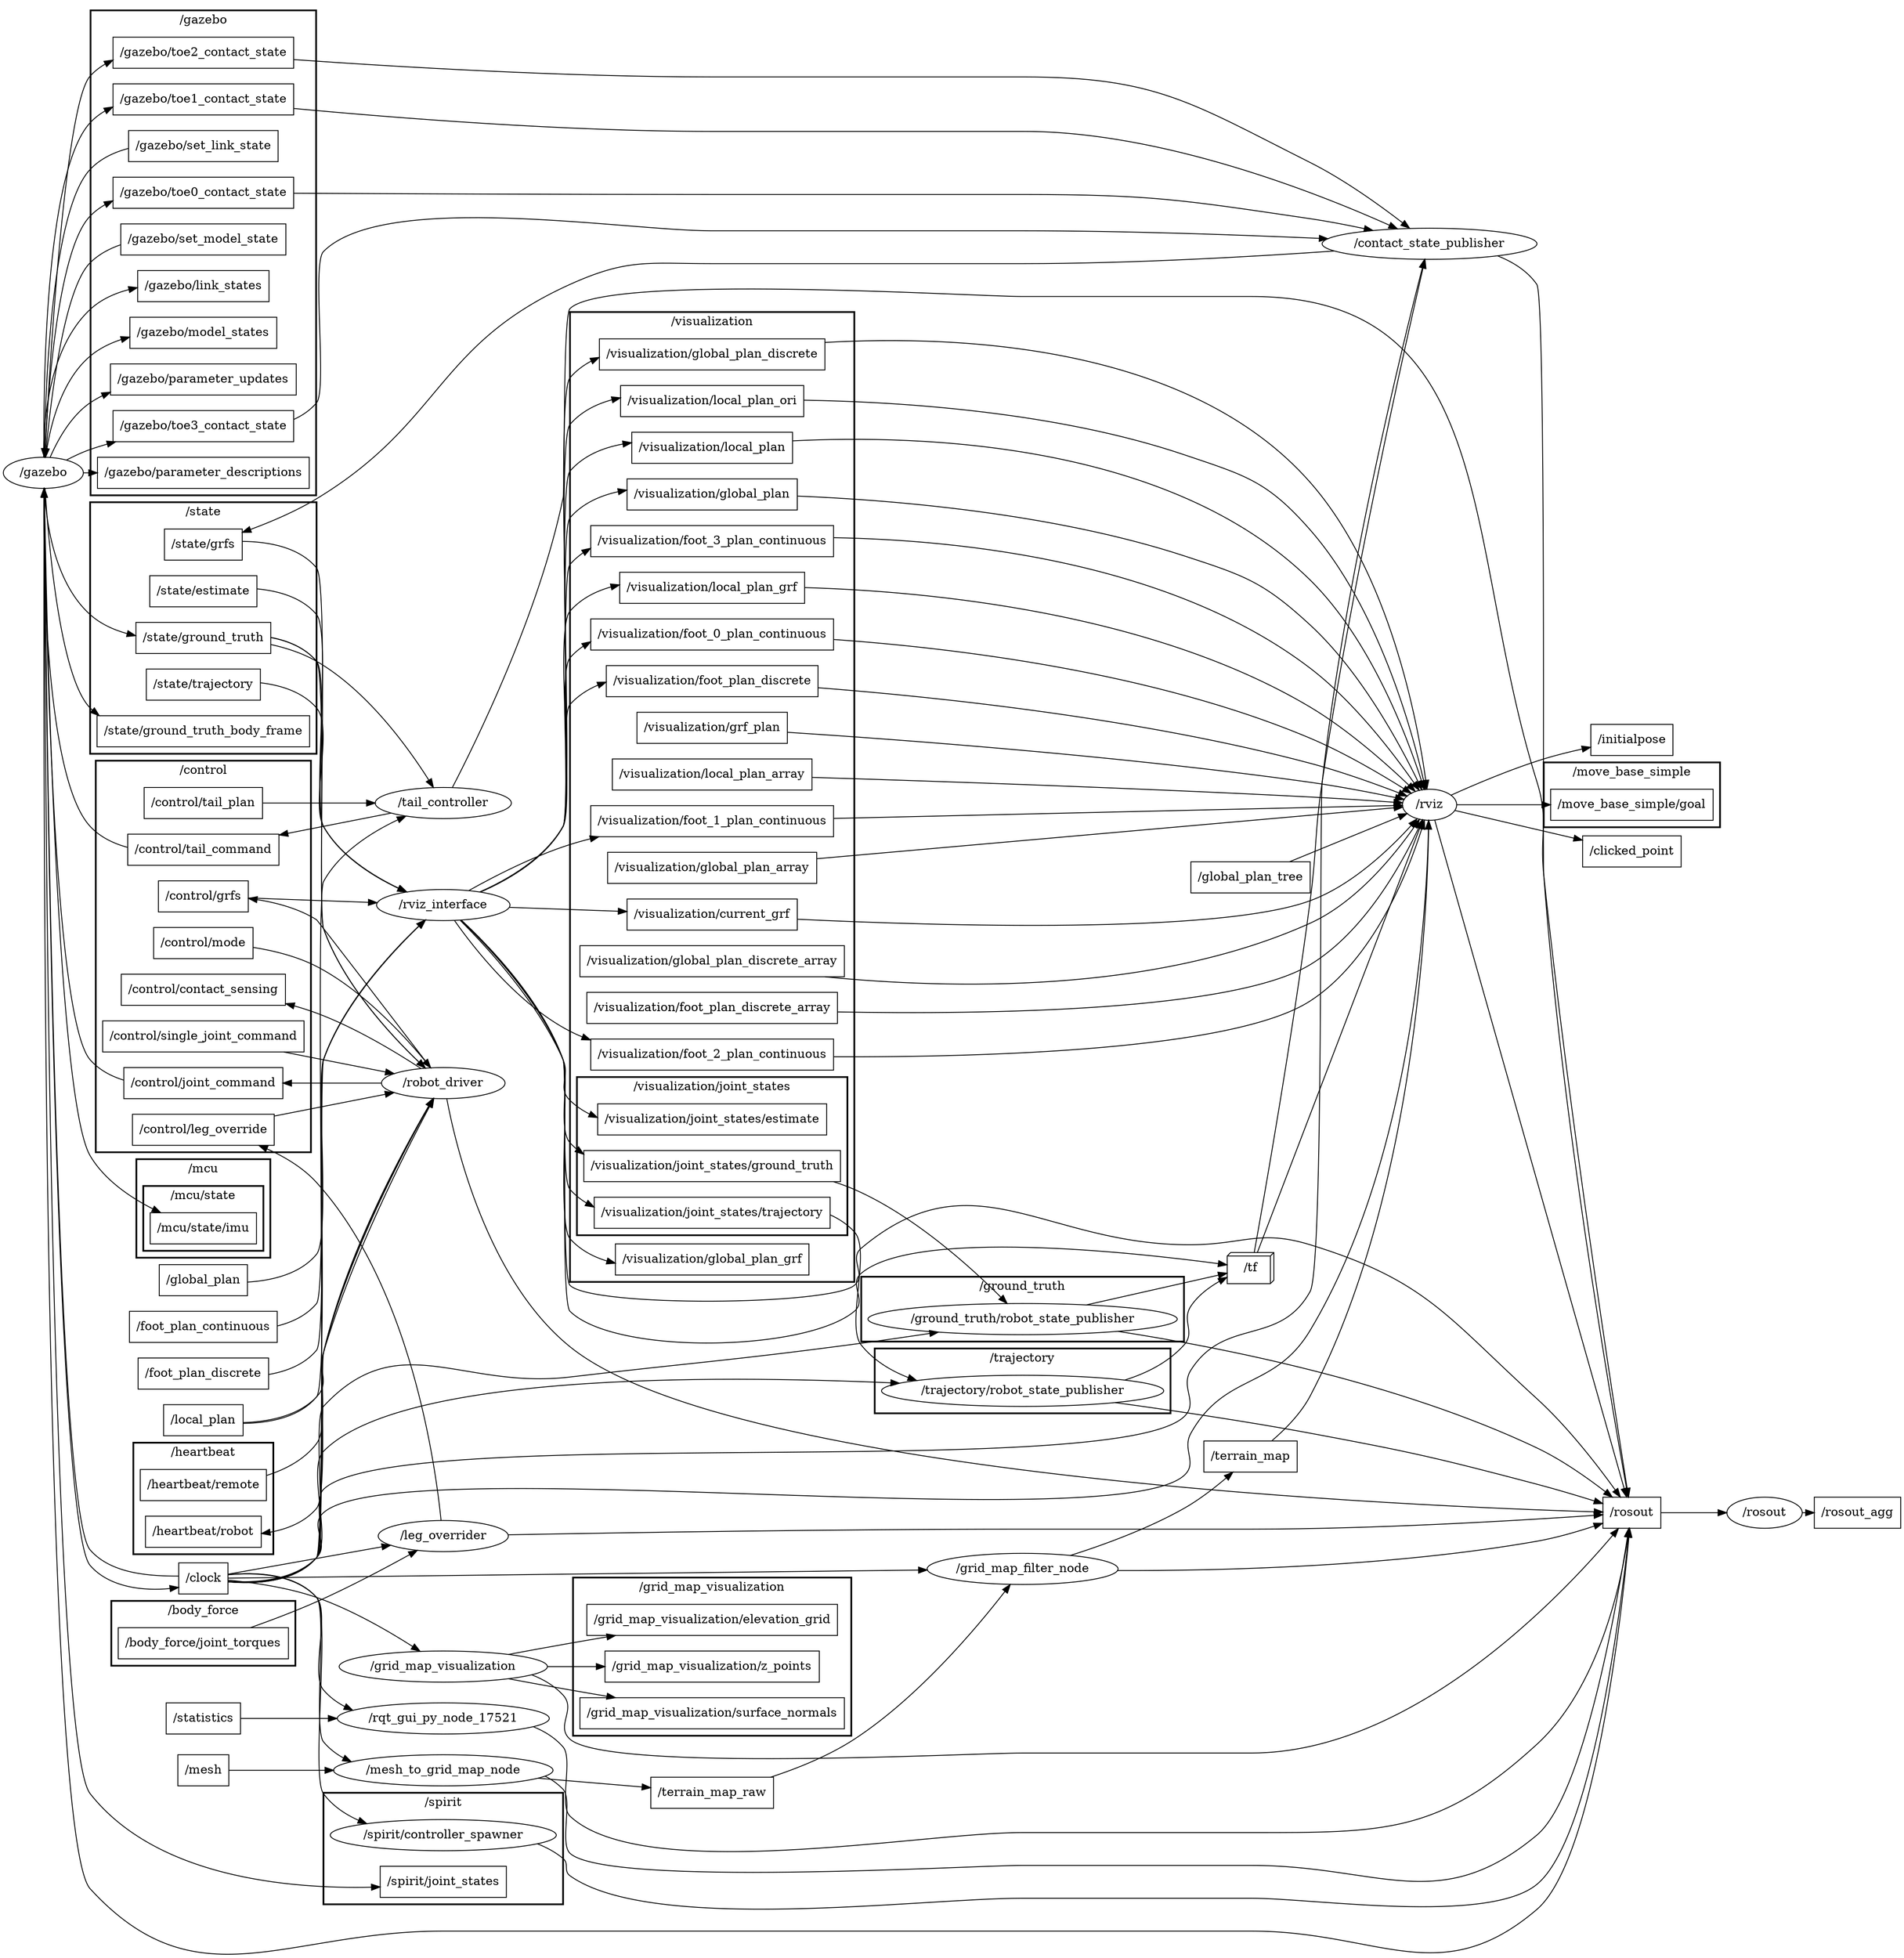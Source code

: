 digraph graphname {
	graph [bb="0,0,1778.8,2658.8",
		compound=True,
		rank=same,
		rankdir=LR,
		ranksep=0.2
	];
	node [label="\N"];
	subgraph cluster___gazebo {
		graph [bb="997.26,1788.8,1202.3,2349.8",
			compound=True,
			label="/gazebo",
			lheight=0.21,
			lp="1099.8,2338.3",
			lwidth=0.60,
			rank=same,
			rankdir=LR,
			ranksep=0.2,
			style=bold
		];
		t___gazebo__toe3_contact_state		 [URL=topic_3A__gazebo__toe3_contact_state,
			height=0.5,
			label="/gazebo/toe3_contact_state",
			pos="1099.8,2300.8",
			shape=box,
			tooltip="topic:/gazebo/toe3_contact_state",
			width=2.2639];
		t___gazebo__toe2_contact_state		 [URL=topic_3A__gazebo__toe2_contact_state,
			height=0.5,
			label="/gazebo/toe2_contact_state",
			pos="1099.8,2246.8",
			shape=box,
			tooltip="topic:/gazebo/toe2_contact_state",
			width=2.2639];
		t___gazebo__set_link_state		 [URL=topic_3A__gazebo__set_link_state,
			height=0.5,
			label="/gazebo/set_link_state",
			pos="1099.8,2192.8",
			shape=box,
			tooltip="topic:/gazebo/set_link_state",
			width=1.9028];
		t___gazebo__toe1_contact_state		 [URL=topic_3A__gazebo__toe1_contact_state,
			height=0.5,
			label="/gazebo/toe1_contact_state",
			pos="1099.8,2138.8",
			shape=box,
			tooltip="topic:/gazebo/toe1_contact_state",
			width=2.2639];
		t___gazebo__set_model_state		 [URL=topic_3A__gazebo__set_model_state,
			height=0.5,
			label="/gazebo/set_model_state",
			pos="1099.8,2084.8",
			shape=box,
			tooltip="topic:/gazebo/set_model_state",
			width=2.0833];
		t___gazebo__link_states		 [URL=topic_3A__gazebo__link_states,
			height=0.5,
			label="/gazebo/link_states",
			pos="1099.8,2030.8",
			shape=box,
			tooltip="topic:/gazebo/link_states",
			width=1.6667];
		t___gazebo__model_states		 [URL=topic_3A__gazebo__model_states,
			height=0.5,
			label="/gazebo/model_states",
			pos="1099.8,1976.8",
			shape=box,
			tooltip="topic:/gazebo/model_states",
			width=1.8611];
		t___gazebo__parameter_updates		 [URL=topic_3A__gazebo__parameter_updates,
			height=0.5,
			label="/gazebo/parameter_updates",
			pos="1099.8,1922.8",
			shape=box,
			tooltip="topic:/gazebo/parameter_updates",
			width=2.2917];
		t___gazebo__toe0_contact_state		 [URL=topic_3A__gazebo__toe0_contact_state,
			height=0.5,
			label="/gazebo/toe0_contact_state",
			pos="1099.8,1868.8",
			shape=box,
			tooltip="topic:/gazebo/toe0_contact_state",
			width=2.2639];
		t___gazebo__parameter_descriptions		 [URL=topic_3A__gazebo__parameter_descriptions,
			height=0.5,
			label="/gazebo/parameter_descriptions",
			pos="1099.8,1814.8",
			shape=box,
			tooltip="topic:/gazebo/parameter_descriptions",
			width=2.625];
	}
	subgraph cluster___control {
		graph [bb="430.68,1927.8,634.68,2380.8",
			compound=True,
			label="/control",
			lheight=0.21,
			lp="532.68,2369.3",
			lwidth=0.60,
			rank=same,
			rankdir=LR,
			ranksep=0.2,
			style=bold
		];
		t___control__contact_sensing		 [URL=topic_3A__control__contact_sensing,
			height=0.5,
			label="/control/contact_sensing",
			pos="532.68,2007.8",
			shape=box,
			tooltip="topic:/control/contact_sensing",
			width=2.0694];
		t___control__tail_plan		 [URL=topic_3A__control__tail_plan,
			height=0.5,
			label="/control/tail_plan",
			pos="532.68,2331.8",
			shape=box,
			tooltip="topic:/control/tail_plan",
			width=1.5278];
		t___control__joint_command		 [URL=topic_3A__control__joint_command,
			height=0.5,
			label="/control/joint_command",
			pos="532.68,2223.8",
			shape=box,
			tooltip="topic:/control/joint_command",
			width=2.0694];
		t___control__tail_command		 [URL=topic_3A__control__tail_command,
			height=0.5,
			label="/control/tail_command",
			pos="532.68,2277.8",
			shape=box,
			tooltip="topic:/control/tail_command",
			width=1.9583];
		t___control__single_joint_command		 [URL=topic_3A__control__single_joint_command,
			height=0.5,
			label="/control/single_joint_command",
			pos="532.68,2169.8",
			shape=box,
			tooltip="topic:/control/single_joint_command",
			width=2.6111];
		t___control__mode		 [URL=topic_3A__control__mode,
			height=0.5,
			label="/control/mode",
			pos="532.68,2115.8",
			shape=box,
			tooltip="topic:/control/mode",
			width=1.2917];
		t___control__grfs		 [URL=topic_3A__control__grfs,
			height=0.5,
			label="/control/grfs",
			pos="532.68,1953.8",
			shape=box,
			tooltip="topic:/control/grfs",
			width=1.1528];
		t___control__leg_override		 [URL=topic_3A__control__leg_override,
			height=0.5,
			label="/control/leg_override",
			pos="532.68,2061.8",
			shape=box,
			tooltip="topic:/control/leg_override",
			width=1.8194];
	}
	subgraph cluster___visualization {
		graph [bb="969.26,216.77,1230.3,1348.8",
			compound=True,
			label="/visualization",
			lheight=0.21,
			lp="1099.8,1337.3",
			lwidth=1.01,
			rank=same,
			rankdir=LR,
			ranksep=0.2,
			style=bold
		];
		subgraph cluster___visualization__joint_states {
			graph [bb="977.26,1134.8,1222.3,1317.8",
				compound=True,
				label="/visualization/joint_states",
				lheight=0.21,
				lp="1099.8,1306.3",
				lwidth=1.93,
				rank=same,
				rankdir=LR,
				ranksep=0.2,
				style=bold
			];
			t___visualization__joint_states__estimate			 [URL=topic_3A__visualization__joint_states__estimate,
				height=0.5,
				label="/visualization/joint_states/estimate",
				pos="1099.8,1160.8",
				shape=box,
				tooltip="topic:/visualization/joint_states/estimate",
				width=2.8333];
			t___visualization__joint_states__ground_truth			 [URL=topic_3A__visualization__joint_states__ground_truth,
				height=0.5,
				label="/visualization/joint_states/ground_truth",
				pos="1099.8,1268.8",
				shape=box,
				tooltip="topic:/visualization/joint_states/ground_truth",
				width=3.1806];
			t___visualization__joint_states__trajectory			 [URL=topic_3A__visualization__joint_states__trajectory,
				height=0.5,
				label="/visualization/joint_states/trajectory",
				pos="1099.8,1214.8",
				shape=box,
				tooltip="topic:/visualization/joint_states/trajectory",
				width=2.9167];
		}
		t___visualization__local_plan		 [URL=topic_3A__visualization__local_plan,
			height=0.5,
			label="/visualization/local_plan",
			pos="1099.8,890.77",
			shape=box,
			tooltip="topic:/visualization/local_plan",
			width=2.0694];
		t___visualization__global_plan		 [URL=topic_3A__visualization__global_plan,
			height=0.5,
			label="/visualization/global_plan",
			pos="1099.8,836.77",
			shape=box,
			tooltip="topic:/visualization/global_plan",
			width=2.1806];
		t___visualization__foot_3_plan_continuous		 [URL=topic_3A__visualization__foot_3_plan_continuous,
			height=0.5,
			label="/visualization/foot_3_plan_continuous",
			pos="1099.8,782.77",
			shape=box,
			tooltip="topic:/visualization/foot_3_plan_continuous",
			width=3.1111];
		t___visualization__local_plan_grf		 [URL=topic_3A__visualization__local_plan_grf,
			height=0.5,
			label="/visualization/local_plan_grf",
			pos="1099.8,728.77",
			shape=box,
			tooltip="topic:/visualization/local_plan_grf",
			width=2.3889];
		t___visualization__foot_0_plan_continuous		 [URL=topic_3A__visualization__foot_0_plan_continuous,
			height=0.5,
			label="/visualization/foot_0_plan_continuous",
			pos="1099.8,674.77",
			shape=box,
			tooltip="topic:/visualization/foot_0_plan_continuous",
			width=3.1111];
		t___visualization__foot_plan_discrete		 [URL=topic_3A__visualization__foot_plan_discrete,
			height=0.5,
			label="/visualization/foot_plan_discrete",
			pos="1099.8,620.77",
			shape=box,
			tooltip="topic:/visualization/foot_plan_discrete",
			width=2.6944];
		t___visualization__grf_plan		 [URL=topic_3A__visualization__grf_plan,
			height=0.5,
			label="/visualization/grf_plan",
			pos="1099.8,566.77",
			shape=box,
			tooltip="topic:/visualization/grf_plan",
			width=1.9306];
		t___visualization__local_plan_array		 [URL=topic_3A__visualization__local_plan_array,
			height=0.5,
			label="/visualization/local_plan_array",
			pos="1099.8,512.77",
			shape=box,
			tooltip="topic:/visualization/local_plan_array",
			width=2.5556];
		t___visualization__foot_1_plan_continuous		 [URL=topic_3A__visualization__foot_1_plan_continuous,
			height=0.5,
			label="/visualization/foot_1_plan_continuous",
			pos="1099.8,404.77",
			shape=box,
			tooltip="topic:/visualization/foot_1_plan_continuous",
			width=3.1111];
		t___visualization__global_plan_array		 [URL=topic_3A__visualization__global_plan_array,
			height=0.5,
			label="/visualization/global_plan_array",
			pos="1099.8,350.77",
			shape=box,
			tooltip="topic:/visualization/global_plan_array",
			width=2.6528];
		t___visualization__current_grf		 [URL=topic_3A__visualization__current_grf,
			height=0.5,
			label="/visualization/current_grf",
			pos="1099.8,1106.8",
			shape=box,
			tooltip="topic:/visualization/current_grf",
			width=2.1389];
		t___visualization__global_plan_discrete_array		 [URL=topic_3A__visualization__global_plan_discrete_array,
			height=0.5,
			label="/visualization/global_plan_discrete_array",
			pos="1099.8,296.77",
			shape=box,
			tooltip="topic:/visualization/global_plan_discrete_array",
			width=3.3333];
		t___visualization__foot_plan_discrete_array		 [URL=topic_3A__visualization__foot_plan_discrete_array,
			height=0.5,
			label="/visualization/foot_plan_discrete_array",
			pos="1099.8,242.77",
			shape=box,
			tooltip="topic:/visualization/foot_plan_discrete_array",
			width=3.1667];
		t___visualization__foot_2_plan_continuous		 [URL=topic_3A__visualization__foot_2_plan_continuous,
			height=0.5,
			label="/visualization/foot_2_plan_continuous",
			pos="1099.8,1052.8",
			shape=box,
			tooltip="topic:/visualization/foot_2_plan_continuous",
			width=3.1111];
		t___visualization__global_plan_grf		 [URL=topic_3A__visualization__global_plan_grf,
			height=0.5,
			label="/visualization/global_plan_grf",
			pos="1099.8,458.77",
			shape=box,
			tooltip="topic:/visualization/global_plan_grf",
			width=2.4861];
		t___visualization__global_plan_discrete		 [URL=topic_3A__visualization__global_plan_discrete,
			height=0.5,
			label="/visualization/global_plan_discrete",
			pos="1099.8,998.77",
			shape=box,
			tooltip="topic:/visualization/global_plan_discrete",
			width=2.8611];
		t___visualization__local_plan_ori		 [URL=topic_3A__visualization__local_plan_ori,
			height=0.5,
			label="/visualization/local_plan_ori",
			pos="1099.8,944.77",
			shape=box,
			tooltip="topic:/visualization/local_plan_ori",
			width=2.375];
	}
	subgraph cluster___state {
		graph [bb="428.68,1461.8,636.68,1752.8",
			compound=True,
			label="/state",
			lheight=0.21,
			lp="532.68,1741.3",
			lwidth=0.40,
			rank=same,
			rankdir=LR,
			ranksep=0.2,
			style=bold
		];
		t___state__ground_truth_body_frame		 [URL=topic_3A__state__ground_truth_body_frame,
			height=0.5,
			label="/state/ground_truth_body_frame",
			pos="532.68,1703.8",
			shape=box,
			tooltip="topic:/state/ground_truth_body_frame",
			width=2.6667];
		t___state__ground_truth		 [URL=topic_3A__state__ground_truth,
			height=0.5,
			label="/state/ground_truth",
			pos="532.68,1649.8",
			shape=box,
			tooltip="topic:/state/ground_truth",
			width=1.6528];
		t___state__estimate		 [URL=topic_3A__state__estimate,
			height=0.5,
			label="/state/estimate",
			pos="532.68,1541.8",
			shape=box,
			tooltip="topic:/state/estimate",
			width=1.3194];
		t___state__trajectory		 [URL=topic_3A__state__trajectory,
			height=0.5,
			label="/state/trajectory",
			pos="532.68,1487.8",
			shape=box,
			tooltip="topic:/state/trajectory",
			width=1.4028];
		t___state__grfs		 [URL=topic_3A__state__grfs,
			height=0.5,
			label="/state/grfs",
			pos="532.68,1595.8",
			shape=box,
			tooltip="topic:/state/grfs",
			width=0.97222];
	}
	subgraph cluster___grid_map_visualization {
		graph [bb="403.68,1240.8,661.68,1423.8",
			compound=True,
			label="/grid_map_visualization",
			lheight=0.21,
			lp="532.68,1412.3",
			lwidth=1.85,
			rank=same,
			rankdir=LR,
			ranksep=0.2,
			style=bold
		];
		t___grid_map_visualization__elevation_grid		 [URL=topic_3A__grid_map_visualization__elevation_grid,
			height=0.5,
			label="/grid_map_visualization/elevation_grid",
			pos="532.68,1374.8",
			shape=box,
			tooltip="topic:/grid_map_visualization/elevation_grid",
			width=3.1944];
		t___grid_map_visualization__z_points		 [URL=topic_3A__grid_map_visualization__z_points,
			height=0.5,
			label="/grid_map_visualization/z_points",
			pos="532.68,1320.8",
			shape=box,
			tooltip="topic:/grid_map_visualization/z_points",
			width=2.75];
		t___grid_map_visualization__surface_normals		 [URL=topic_3A__grid_map_visualization__surface_normals,
			height=0.5,
			label="/grid_map_visualization/surface_normals",
			pos="532.68,1266.8",
			shape=box,
			tooltip="topic:/grid_map_visualization/surface_normals",
			width=3.3611];
	}
	subgraph cluster___body_force {
		graph [bb="8,2539.8,181,2614.8",
			compound=True,
			label="/body_force",
			lheight=0.21,
			lp="94.5,2603.3",
			lwidth=0.92,
			rank=same,
			rankdir=LR,
			ranksep=0.2,
			style=bold
		];
		t___body_force__joint_torques		 [URL=topic_3A__body_force__joint_torques,
			height=0.5,
			label="/body_force/joint_torques",
			pos="94.5,2565.8",
			shape=box,
			tooltip="topic:/body_force/joint_torques",
			width=2.1806];
	}
	subgraph cluster___move_base_simple {
		graph [bb="1438.6,702.77,1606.6,777.77",
			compound=True,
			label="/move_base_simple",
			lheight=0.21,
			lp="1522.6,766.27",
			lwidth=1.51,
			rank=same,
			rankdir=LR,
			ranksep=0.2,
			style=bold
		];
		t___move_base_simple__goal		 [URL=topic_3A__move_base_simple__goal,
			height=0.5,
			label="/move_base_simple/goal",
			pos="1522.6,728.77",
			shape=box,
			tooltip="topic:/move_base_simple/goal",
			width=2.1111];
	}
	subgraph cluster___mcu {
		graph [bb="1034.8,1666.8,1164.8,1780.8",
			compound=True,
			label="/mcu",
			lheight=0.21,
			lp="1099.8,1769.3",
			lwidth=0.39,
			rank=same,
			rankdir=LR,
			ranksep=0.2,
			style=bold
		];
		subgraph cluster___mcu__state {
			graph [bb="1042.8,1674.8,1156.8,1749.8",
				compound=True,
				label="/mcu/state",
				lheight=0.21,
				lp="1099.8,1738.3",
				lwidth=0.79,
				rank=same,
				rankdir=LR,
				ranksep=0.2,
				style=bold
			];
			t___mcu__state__imu			 [URL=topic_3A__mcu__state__imu,
				height=0.5,
				label="/mcu/state/imu",
				pos="1099.8,1700.8",
				shape=box,
				tooltip="topic:/mcu/state/imu",
				width=1.3611];
		}
	}
	subgraph cluster___spirit {
		graph [bb="990.37,2387.8,1209.1,2516.8",
			compound=True,
			label="/spirit",
			lheight=0.21,
			lp="1099.8,2505.3",
			lwidth=0.44,
			rank=same,
			rankdir=LR,
			ranksep=0.2,
			style=bold
		];
		t___spirit__joint_states		 [URL=topic_3A__spirit__joint_states,
			height=0.5,
			label="/spirit/joint_states",
			pos="1099.8,2413.8",
			shape=box,
			tooltip="topic:/spirit/joint_states",
			width=1.5694];
		n___spirit__controller_spawner		 [URL=__spirit__controller_spawner,
			height=0.5,
			label="/spirit/controller_spawner",
			pos="1099.8,2467.8",
			shape=ellipse,
			tooltip="/spirit/controller_spawner",
			width=2.8164];
	}
	subgraph cluster___heartbeat {
		graph [bb="468.68,1760.8,596.68,1889.8",
			compound=True,
			label="/heartbeat",
			lheight=0.21,
			lp="532.68,1878.3",
			lwidth=0.75,
			rank=same,
			rankdir=LR,
			ranksep=0.2,
			style=bold
		];
		t___heartbeat__remote		 [URL=topic_3A__heartbeat__remote,
			height=0.5,
			label="/heartbeat/remote",
			pos="532.68,1840.8",
			shape=box,
			tooltip="topic:/heartbeat/remote",
			width=1.5556];
		t___heartbeat__robot		 [URL=topic_3A__heartbeat__robot,
			height=0.5,
			label="/heartbeat/robot",
			pos="532.68,1786.8",
			shape=box,
			tooltip="topic:/heartbeat/robot",
			width=1.4167];
	}
	subgraph cluster___ground_truth {
		graph [bb="669.68,1385.8,961.26,1460.8",
			compound=True,
			label="/ground_truth",
			lheight=0.21,
			lp="815.47,1449.3",
			lwidth=1.04,
			rank=same,
			rankdir=LR,
			ranksep=0.2,
			style=bold
		];
		n___ground_truth__robot_state_publisher		 [URL=__ground_truth__robot_state_publisher,
			height=0.5,
			label="/ground_truth/robot_state_publisher",
			pos="815.47,1411.8",
			shape=ellipse,
			tooltip="/ground_truth/robot_state_publisher",
			width=3.8274];
	}
	subgraph cluster___trajectory {
		graph [bb="682.03,1226.8,948.91,1301.8",
			compound=True,
			label="/trajectory",
			lheight=0.21,
			lp="815.47,1290.3",
			lwidth=0.78,
			rank=same,
			rankdir=LR,
			ranksep=0.2,
			style=bold
		];
		n___trajectory__robot_state_publisher		 [URL=__trajectory__robot_state_publisher,
			height=0.5,
			label="/trajectory/robot_state_publisher",
			pos="815.47,1252.8",
			shape=ellipse,
			tooltip="/trajectory/robot_state_publisher",
			width=3.4844];
	}
	n___contact_state_publisher	 [URL=__contact_state_publisher,
		height=0.5,
		label="/contact_state_publisher",
		pos="1334.4,2003.8",
		shape=ellipse,
		tooltip="/contact_state_publisher",
		width=2.672];
	t___gazebo__toe3_contact_state -> n___contact_state_publisher	 [penwidth=1,
		pos="e,1333.2,2021.9 1181.3,2296.7 1199,2292.5 1216.5,2285.4 1230.3,2273.8 1304.8,2210.6 1326.2,2087.5 1332.2,2032.1"];
	t___gazebo__toe2_contact_state -> n___contact_state_publisher	 [penwidth=1,
		pos="e,1331.3,2022 1181.3,2241.7 1198.8,2237.5 1216.2,2230.7 1230.3,2219.8 1291.6,2171.9 1318.9,2078.8 1329.2,2032"];
	n___gazebo	 [URL=__gazebo,
		height=0.5,
		label="/gazebo",
		pos="815.47,2084.8",
		shape=ellipse,
		tooltip="/gazebo",
		width=1.0652];
	t___gazebo__set_link_state -> n___gazebo	 [penwidth=1,
		pos="e,838.24,2099.4 1031,2182.3 1010.8,2178.2 988.86,2172.8 969.26,2165.8 924.85,2149.8 877.33,2123.2 847.06,2104.8"];
	t___gazebo__toe1_contact_state -> n___contact_state_publisher	 [penwidth=1,
		pos="e,1322.3,2021.9 1181.5,2129.7 1198.3,2125.7 1215.4,2120 1230.3,2111.8 1266.4,2091.9 1297.7,2055.3 1316.3,2030.2"];
	t___gazebo__set_model_state -> n___gazebo	 [penwidth=1,
		pos="e,854.11,2084.8 1024.7,2084.8 973.91,2084.8 908.36,2084.8 864.28,2084.8"];
	t___gazebo__toe0_contact_state -> n___contact_state_publisher	 [penwidth=1,
		pos="e,1322.3,1985.6 1181.5,1877.9 1198.3,1881.8 1215.4,1887.6 1230.3,1895.8 1266.4,1915.7 1297.7,1952.3 1316.3,1977.3"];
	n___tail_controller	 [URL=__tail_controller,
		height=0.5,
		label="/tail_controller",
		pos="815.47,2331.8",
		shape=ellipse,
		tooltip="/tail_controller",
		width=1.7512];
	t___control__tail_plan -> n___tail_controller	 [penwidth=1,
		pos="e,752.27,2331.8 587.88,2331.8 631.92,2331.8 694.01,2331.8 742.21,2331.8"];
	t___control__joint_command -> n___gazebo	 [penwidth=1,
		pos="e,798.12,2101.3 607.36,2213.7 625.61,2209.8 644.74,2204.3 661.68,2196.8 711.9,2174.5 761.79,2133.9 790.58,2108.1"];
	t___control__tail_command -> n___gazebo	 [penwidth=1,
		pos="e,804.79,2102.1 603.46,2271 623.2,2267 644.06,2260.7 661.68,2250.8 723.15,2216 774.12,2148.2 799.03,2110.9"];
	n___robot_driver	 [URL=__robot_driver,
		height=0.5,
		label="/robot_driver",
		pos="815.47,1907.8",
		shape=ellipse,
		tooltip="/robot_driver",
		width=1.5887];
	t___control__single_joint_command -> n___robot_driver	 [penwidth=1,
		pos="e,791.23,1924.3 626.69,2164.9 639.99,2160.3 652.31,2153.3 661.68,2142.8 674.32,2128.6 661.73,2075 669.68,2057.8 694.8,2003.4 748.11,1956.8 782.83,1930.5"];
	t___control__mode -> n___robot_driver	 [penwidth=1,
		pos="e,793.02,1924.5 579.41,2117.5 606.73,2116.1 640,2109.5 661.68,2088.8 671.97,2078.9 662.71,2070.2 669.68,2057.8 699.2,2005.2 751.7,1957.8 784.99,1930.9"];
	n___rviz_interface	 [URL=__rviz_interface,
		height=0.5,
		label="/rviz_interface",
		pos="815.47,1048.8",
		shape=ellipse,
		tooltip="/rviz_interface",
		width=1.7151];
	t___control__grfs -> n___rviz_interface	 [penwidth=1,
		pos="e,793.89,1065.7 574.38,1946.4 604.24,1938.8 642.45,1923.5 661.68,1893.8 671.8,1878.1 663.21,1240.3 669.68,1222.8 693.12,1159.5 750.45,1103 785.83,1072.5"];
	t___control__leg_override -> n___robot_driver	 [penwidth=1,
		pos="e,799.86,1925.3 598.33,2054.3 619.28,2050.3 642.09,2044.2 661.68,2034.8 714.67,2009.3 765.04,1961.7 792.94,1932.6"];
	t___visualization__joint_states__ground_truth -> n___ground_truth__robot_state_publisher	 [penwidth=1,
		pos="e,850.33,1394.2 1063.7,1286.9 1011.6,1313.1 915.44,1361.5 859.32,1389.7"];
	t___visualization__joint_states__trajectory -> n___trajectory__robot_state_publisher	 [penwidth=1,
		pos="e,907.38,1240.5 994.59,1228.8 969.43,1232.2 942.62,1235.8 917.6,1239.1"];
	n___rviz	 [URL=__rviz,
		height=0.5,
		label="/rviz",
		pos="1334.4,674.77",
		shape=ellipse,
		tooltip="/rviz",
		width=0.75];
	t___visualization__local_plan -> n___rviz	 [penwidth=1,
		pos="e,1330,692.7 1174.4,886.56 1194,882.58 1214.2,875.65 1230.3,863.77 1285.3,823.17 1314.8,744.38 1327.2,702.5"];
	t___visualization__global_plan -> n___rviz	 [penwidth=1,
		pos="e,1326.3,692.04 1178.4,829.79 1196.4,825.74 1214.8,819.46 1230.3,809.77 1273,783.03 1305,732.09 1321.6,701"];
	t___visualization__foot_3_plan_continuous -> n___rviz	 [penwidth=1,
		pos="e,1319.7,689.88 1207.2,764.73 1215.1,762.13 1222.9,759.16 1230.3,755.77 1261.8,741.19 1292.6,715.41 1312.4,696.84"];
	t___visualization__local_plan_grf -> n___rviz	 [penwidth=1,
		pos="e,1309.3,681.67 1185.9,711.58 1200.7,708.44 1215.9,705.1 1230.3,701.77 1253.5,696.37 1279.4,689.65 1299.6,684.27"];
	t___visualization__foot_0_plan_continuous -> n___rviz	 [penwidth=1,
		pos="e,1307,674.77 1211.9,674.77 1242.6,674.77 1273.7,674.77 1296.9,674.77"];
	t___visualization__foot_plan_discrete -> n___rviz	 [penwidth=1,
		pos="e,1309.3,667.87 1189.7,638.78 1203.3,641.68 1217.2,644.73 1230.3,647.77 1253.5,653.17 1279.4,659.89 1299.6,665.27"];
	t___visualization__grf_plan -> n___rviz	 [penwidth=1,
		pos="e,1319.7,659.66 1169.4,575.1 1189.6,579.12 1211.4,585.04 1230.3,593.77 1261.8,608.35 1292.6,634.13 1312.4,652.7"];
	t___visualization__local_plan_array -> n___rviz	 [penwidth=1,
		pos="e,1326.3,657.5 1192.1,523.27 1205.5,527.2 1218.7,532.53 1230.3,539.77 1273,566.51 1305,617.45 1321.6,648.54"];
	t___visualization__foot_1_plan_continuous -> n___rviz	 [penwidth=1,
		pos="e,1332.4,656.77 1211.8,420.01 1218.4,423.28 1224.6,427.16 1230.3,431.77 1298.3,487.34 1322.8,595.64 1330.9,646.76"];
	t___visualization__global_plan_array -> n___rviz	 [penwidth=1,
		pos="e,1330.6,656.93 1195.4,358.5 1208.1,362.82 1220.2,369.01 1230.3,377.77 1272.1,414.4 1313.3,580.63 1328.4,647.14"];
	t___visualization__current_grf -> n___rviz	 [penwidth=1,
		pos="e,1332.3,692.79 1176.9,1105 1196.4,1101.1 1215.9,1093.5 1230.3,1079.8 1285.8,1026.9 1320.6,785.51 1331.1,702.73"];
	t___visualization__global_plan_discrete_array -> n___rviz	 [penwidth=1,
		pos="e,1331.5,656.52 1218.7,314.94 1222.8,317.55 1226.7,320.48 1230.3,323.77 1278.8,368.35 1317,570.9 1329.8,646.34"];
	t___visualization__foot_plan_discrete_array -> n___rviz	 [penwidth=1,
		pos="e,1332.3,656.75 1213.9,257.72 1219.8,261.08 1225.3,265.06 1230.3,269.77 1285.8,322.68 1320.6,564.03 1331.1,646.81"];
	t___visualization__foot_2_plan_continuous -> n___rviz	 [penwidth=1,
		pos="e,1331.5,693.02 1211.8,1038.6 1218.5,1035.1 1224.7,1030.9 1230.3,1025.8 1278.8,981.19 1317,778.64 1329.8,703.2"];
	t___visualization__global_plan_discrete -> n___rviz	 [penwidth=1,
		pos="e,1330.6,692.61 1203,988.22 1212.9,984.14 1222.2,978.78 1230.3,971.77 1272.1,935.14 1313.3,768.91 1328.4,702.4"];
	t___visualization__local_plan_ori -> n___rviz	 [penwidth=1,
		pos="e,1332.4,692.77 1185.4,939.22 1201.6,934.96 1217.4,928.23 1230.3,917.77 1298.3,862.2 1322.8,753.9 1330.9,702.78"];
	t___state__ground_truth -> n___rviz_interface	 [penwidth=1,
		pos="e,793.95,1065.7 592.35,1652.6 617.63,1650.4 645.03,1642.9 661.68,1622.8 675.87,1605.7 661.88,1243.6 669.68,1222.8 693.38,1159.6 750.62,1103.1 785.92,1072.6"];
	t___state__ground_truth -> n___tail_controller	 [penwidth=1,
		pos="e,798.61,2314.2 592.37,1646.9 617.65,1649.1 645.05,1656.7 661.68,1676.8 677.09,1695.4 662.5,2088.7 669.68,2111.8 694.35,2191 757.09,2268.2 791.68,2306.6"];
	t___state__ground_truth -> n___robot_driver	 [penwidth=1,
		pos="e,809.09,1889.9 592.31,1652.6 615.54,1656.1 641.4,1663 661.68,1676.8 737.84,1728.3 785.92,1831.4 805.46,1880.5"];
	t___state__estimate -> n___rviz_interface	 [penwidth=1,
		pos="e,794.01,1065.8 580.21,1545.2 608.37,1544.5 642.25,1538 661.68,1514.8 672.09,1502.3 663.93,1237.9 669.68,1222.8 693.61,1159.7 750.77,1103.1 785.99,1072.6"];
	t___state__trajectory -> n___rviz_interface	 [penwidth=1,
		pos="e,794.1,1065.8 583.39,1477.7 611.41,1469.3 644.03,1454.3 661.68,1427.8 674.31,1408.8 661.48,1244 669.68,1222.8 693.98,1159.8 751.02,1103.2 786.11,1072.6"];
	t___state__grfs -> n___robot_driver	 [penwidth=1,
		pos="e,811.34,1889.6 567.7,1595.3 595.67,1596.7 634.54,1602.5 661.68,1622.8 750.33,1688.9 793.56,1821.7 808.82,1879.7"];
	n___leg_overrider	 [URL=__leg_overrider,
		height=0.5,
		label="/leg_overrider",
		pos="292.34,2576.8",
		shape=ellipse,
		tooltip="/leg_overrider",
		width=1.679];
	t___body_force__joint_torques -> n___leg_overrider	 [penwidth=1,
		pos="e,232.76,2573.5 173.26,2570.1 189.52,2571.1 206.55,2572 222.47,2572.9"];
	t___rosout	 [URL=topic_3A__rosout,
		height=0.5,
		label="/rosout",
		pos="1522.6,1553.8",
		shape=box,
		tooltip="topic:/rosout",
		width=0.75];
	n___spirit__controller_spawner -> t___rosout	 [penwidth=1,
		pos="e,1521.8,1571.8 1200.1,2470.5 1275.5,2466.8 1375.1,2448.1 1430.6,2381.8 1483.2,2319 1514.7,1719.8 1521.3,1582"];
	t___heartbeat__remote -> n___robot_driver	 [penwidth=1,
		pos="e,769.63,1896.9 588.89,1854.1 638.47,1865.8 710.32,1882.9 759.75,1894.6"];
	n___ground_truth__robot_state_publisher -> t___rosout	 [penwidth=1,
		pos="e,1495.4,1542 848.01,1429.3 878.44,1444.8 925.61,1466.7 969.26,1477.8 1168.8,1528.6 1229.6,1476.1 1430.6,1520.8 1449.3,1524.9 1469.4,1531.8 1486,1538.3"];
	n_n__tf	 [URL=topic_3A__tf,
		height=0.5,
		label="/tf",
		pos="1099.8,1450.8",
		shape=box3d,
		tooltip="topic:/tf",
		width=0.75];
	n___ground_truth__robot_state_publisher -> n_n__tf	 [penwidth=1,
		pos="e,1072.5,1447 910.53,1424.8 962.46,1431.9 1023.9,1440.4 1062.3,1445.6"];
	n___trajectory__robot_state_publisher -> t___rosout	 [penwidth=1,
		pos="e,1496.5,1535.6 830.91,1270.7 856.52,1299.1 910.81,1354.1 969.26,1380.8 1076.2,1429.6 1116.5,1394 1230.3,1423.8 1321.9,1447.8 1345.4,1455.4 1430.6,1496.8 1450.4,1506.3 1471.2,1519 1488.1,1530"];
	n___trajectory__robot_state_publisher -> n_n__tf	 [penwidth=1,
		pos="e,1072.7,1452 844.84,1270.5 878.43,1292.3 932.48,1332.6 961.26,1381.8 969.76,1396.3 957.53,1406.7 969.26,1418.8 993.31,1443.5 1033.1,1450.3 1062.4,1451.7"];
	t___global_plan	 [URL=topic_3A__global_plan,
		height=0.5,
		label="/global_plan",
		pos="532.68,1044.8",
		shape=box,
		tooltip="topic:/global_plan",
		width=1.1667];
	t___global_plan -> n___rviz_interface	 [penwidth=1,
		pos="e,753.57,1047.9 574.71,1045.4 619.16,1046 690.09,1047 743.48,1047.8"];
	t___foot_plan_continuous	 [URL=topic_3A__foot_plan_continuous,
		height=0.5,
		label="/foot_plan_continuous",
		pos="532.68,990.77",
		shape=box,
		tooltip="topic:/foot_plan_continuous",
		width=1.9167];
	t___foot_plan_continuous -> n___rviz_interface	 [penwidth=1,
		pos="e,764.74,1038.4 601.86,1005 648.68,1014.6 709.94,1027.1 754.85,1036.3"];
	t___terrain_map	 [URL=topic_3A__terrain_map,
		height=0.5,
		label="/terrain_map",
		pos="1099.8,150.77",
		shape=box,
		tooltip="topic:/terrain_map",
		width=1.1944];
	t___terrain_map -> n___rviz	 [penwidth=1,
		pos="e,1333.1,656.65 1142.8,150.14 1171.4,152.1 1207.8,159.56 1230.3,182.77 1295.6,250.26 1324.7,552.03 1332.3,646.44"];
	t___local_plan	 [URL=topic_3A__local_plan,
		height=0.5,
		label="/local_plan",
		pos="532.68,1174.8",
		shape=box,
		tooltip="topic:/local_plan",
		width=1.0694];
	t___local_plan -> n___rviz_interface	 [penwidth=1,
		pos="e,781.62,1063.9 571.41,1157.5 623.92,1134.1 717.43,1092.5 772.19,1068.1"];
	t___local_plan -> n___robot_driver	 [penwidth=1,
		pos="e,807.44,1889.7 571.44,1182.1 601.59,1190.1 641.56,1206 661.68,1236.8 675.55,1258 665.23,1439.8 669.68,1464.8 698.68,1627.4 774.02,1812.1 803.44,1880.5"];
	t___clock	 [URL=topic_3A__clock,
		height=0.5,
		label="/clock",
		pos="94.5,1907.8",
		shape=box,
		tooltip="topic:/clock",
		width=0.75];
	t___clock -> n___spirit__controller_spawner	 [penwidth=1,
		pos="e,1011.3,2476.6 95.908,1926 102.21,2003.1 130.16,2302.5 189,2372.8 254.89,2451.4 303.02,2437.8 403.68,2457.8 613.31,2499.3 865.45,2488.2 1001.4,2477.4"];
	t___clock -> n___ground_truth__robot_state_publisher	 [penwidth=1,
		pos="e,776.06,1394.5 95.414,1889.6 100.06,1803.7 123.47,1437.6 189,1347.8 252.6,1260.6 581.11,1165 661.68,1236.8 673.21,1247 661.89,1292.4 669.68,1305.8 691.9,1343.8 733.77,1372.1 766.95,1389.8"];
	t___clock -> n___trajectory__robot_state_publisher	 [penwidth=1,
		pos="e,797.11,1234.6 94.67,1889.5 95.918,1792.8 106.16,1340.9 189,1234.8 252.34,1153.6 302.63,1167.5 403.68,1147.8 516.23,1125.8 552.12,1113.9 661.68,1147.8 712.22,1163.4 760.98,1201.9 789.59,1227.7"];
	t___clock -> n___contact_state_publisher	 [penwidth=1,
		pos="e,1333.7,2021.8 95.267,1926 99.131,2009.2 119.13,2352.1 189,2427.8 255.97,2500.3 306.25,2468.9 403.68,2484.8 494.41,2499.6 1159.1,2579 1230.3,2520.8 1307.1,2457.9 1328.5,2130.5 1333.3,2031.9"];
	t___clock -> n___rviz	 [penwidth=1,
		pos="e,1329.5,656.73 95.069,1889.7 101.3,1706.9 163.95,196.77 532.68,196.77 532.68,196.77 532.68,196.77 815.47,196.77 907.71,196.77 1161.8,150.92 1230.3,212.77 1239.7,221.35 1235.9,257.2 1238.3,269.77 1265.2,412.72 1309.2,581.27 1326.8,646.77"];
	t___clock -> n___rviz_interface	 [penwidth=1,
		pos="e,760.55,1057.1 95.452,1889.7 101.42,1779.3 135.17,1200.2 189,1144.8 190.23,1143.5 590.25,1082.9 750.36,1058.6"];
	t___clock -> n___tail_controller	 [penwidth=1,
		pos="e,796.93,2349.1 97.219,1926 107.55,1993.6 145.97,2228.8 189,2289.8 254.95,2383.2 294.13,2398.8 403.68,2431.8 513.49,2464.8 551.75,2464.4 661.68,2431.8 711.64,2417 760.56,2380.2 789.36,2355.7"];
	t___clock -> n___leg_overrider	 [penwidth=1,
		pos="e,235.18,2570.9 94.671,1925.8 95.914,2019.3 106.12,2448.1 189,2544.8 198.49,2555.8 211.72,2563.1 225.55,2567.9"];
	n___grid_map_visualization	 [URL=__grid_map_visualization,
		height=0.5,
		label="/grid_map_visualization",
		pos="292.34,1374.8",
		shape=ellipse,
		tooltip="/grid_map_visualization",
		width=2.69];
	t___clock -> n___grid_map_visualization	 [penwidth=1,
		pos="e,285.65,1392.8 101.2,1889.7 130.4,1811 246.78,1497.5 282.12,1402.3"];
	n___mesh_to_grid_map_node	 [URL=__mesh_to_grid_map_node,
		height=0.5,
		label="/mesh_to_grid_map_node",
		pos="292.34,112.77",
		shape=ellipse,
		tooltip="/mesh_to_grid_map_node",
		width=2.8706];
	t___clock -> n___mesh_to_grid_map_node	 [penwidth=1,
		pos="e,215.29,124.81 94.88,1889.7 98.773,1708 132.39,217.41 189,144.77 193.72,138.71 199.57,133.77 206.07,129.75"];
	n___rqt_gui_py_node_17521	 [URL=__rqt_gui_py_node_17521,
		height=0.5,
		label="/rqt_gui_py_node_17521",
		pos="292.34,2630.8",
		shape=ellipse,
		tooltip="/rqt_gui_py_node_17521",
		width=2.7623];
	t___clock -> n___rqt_gui_py_node_17521	 [penwidth=1,
		pos="e,211.36,2620.2 97.144,1926 108.02,2001.1 150.16,2294.2 181,2535.8 182.93,2550.9 179.01,2592.3 189,2603.8 192.94,2608.3 197.53,2612.1 202.55,2615.3"];
	n___grid_map_filter_node	 [URL=__grid_map_filter_node,
		height=0.5,
		label="/grid_map_filter_node",
		pos="815.47,131.77",
		shape=ellipse,
		tooltip="/grid_map_filter_node",
		width=2.5095];
	t___clock -> n___grid_map_filter_node	 [penwidth=1,
		pos="e,729.25,137.33 94.815,1889.7 98.038,1710 126.16,247.3 189,182.77 198.13,173.39 545.69,149.41 719.1,137.99"];
	t___clock -> n___gazebo	 [penwidth=1,
		pos="e,796.2,2100.5 100.42,1925.9 123.36,1999.4 214.66,2273 403.68,2375.8 504.43,2430.5 576.66,2452.7 661.68,2375.8 674.93,2363.8 663.68,2312.6 669.68,2295.8 696.69,2220 755.19,2144.7 789.31,2107.8"];
	t___clock -> n___robot_driver	 [penwidth=1,
		pos="e,758.02,1907.8 121.88,1907.8 225.35,1907.8 594.36,1907.8 747.8,1907.8"];
	t___global_plan_tree	 [URL=topic_3A__global_plan_tree,
		height=0.5,
		label="/global_plan_tree",
		pos="1099.8,96.77",
		shape=box,
		tooltip="topic:/global_plan_tree",
		width=1.5417];
	t___global_plan_tree -> n___rviz	 [penwidth=1,
		pos="e,1333.6,656.5 1155.3,94.822 1181.4,96.921 1211,104.14 1230.3,123.77 1304.5,199.3 1327.8,544.44 1333.1,646.36"];
	n___rosout	 [URL=__rosout,
		height=0.5,
		label="/rosout",
		pos="1649.7,1553.8",
		shape=ellipse,
		tooltip="/rosout",
		width=0.97491];
	t___rosout -> n___rosout	 [penwidth=1,
		pos="e,1614.3,1553.8 1549.9,1553.8 1565.7,1553.8 1586,1553.8 1604.2,1553.8"];
	t___statistics	 [URL=topic_3A__statistics,
		height=0.5,
		label="/statistics",
		pos="94.5,2640.8",
		shape=box,
		tooltip="topic:/statistics",
		width=0.93056];
	t___statistics -> n___rqt_gui_py_node_17521	 [penwidth=1,
		pos="e,196.31,2635.6 128.06,2639.1 144.43,2638.2 165.12,2637.2 186.25,2636.1"];
	t___foot_plan_discrete	 [URL=topic_3A__foot_plan_discrete,
		height=0.5,
		label="/foot_plan_discrete",
		pos="532.68,936.77",
		shape=box,
		tooltip="topic:/foot_plan_discrete",
		width=1.6806];
	t___foot_plan_discrete -> n___rviz_interface	 [penwidth=1,
		pos="e,791,1032.2 593.46,945.63 615.37,949.82 640.02,955.72 661.68,963.77 705.67,980.11 752.32,1007.5 782.55,1026.8"];
	t___terrain_map_raw	 [URL=topic_3A__terrain_map_raw,
		height=0.5,
		label="/terrain_map_raw",
		pos="532.68,112.77",
		shape=box,
		tooltip="topic:/terrain_map_raw",
		width=1.5694];
	t___terrain_map_raw -> n___grid_map_filter_node	 [penwidth=1,
		pos="e,729.75,126.01 589.23,116.57 626.54,119.08 676.35,122.42 719.74,125.34"];
	t___rosout_agg	 [URL=topic_3A__rosout_agg,
		height=0.5,
		label="/rosout_agg",
		pos="1738.8,1553.8",
		shape=box,
		tooltip="topic:/rosout_agg",
		width=1.1111];
	t___clicked_point	 [URL=topic_3A__clicked_point,
		height=0.5,
		label="/clicked_point",
		pos="1522.6,674.77",
		shape=box,
		tooltip="topic:/clicked_point",
		width=1.3056];
	t___initialpose	 [URL=topic_3A__initialpose,
		height=0.5,
		label="/initialpose",
		pos="1522.6,620.77",
		shape=box,
		tooltip="topic:/initialpose",
		width=1.0694];
	t___mesh	 [URL=topic_3A__mesh,
		height=0.5,
		label="/mesh",
		pos="94.5,112.77",
		shape=box,
		tooltip="topic:/mesh",
		width=0.75];
	t___mesh -> n___mesh_to_grid_map_node	 [penwidth=1,
		pos="e,188.76,112.77 121.59,112.77 136.94,112.77 157.3,112.77 178.59,112.77"];
	n_n__tf -> n___contact_state_publisher	 [penwidth=1,
		pos="e,1332.9,1985.6 1121.8,1469.2 1151,1494.8 1202.1,1544 1230.3,1596.8 1300,1727.5 1324.7,1907 1331.9,1975.6"];
	n_n__tf -> n___rviz	 [penwidth=1,
		pos="e,1333.1,692.76 1126.5,1432.6 1156.9,1410.3 1205.7,1369.5 1230.3,1321.8 1287.5,1210.5 1323.3,812.84 1332.2,703.03"];
	n___contact_state_publisher -> t___state__grfs	 [penwidth=1,
		pos="e,567.75,1587.6 1331.4,1985.4 1320.4,1921.8 1280.9,1712.4 1230.3,1670.8 1035.2,1510.6 698.88,1560.6 577.78,1585.5"];
	n___contact_state_publisher -> t___rosout	 [penwidth=1,
		pos="e,1514.9,1572.2 1342.1,1985.6 1371.2,1915.9 1475.8,1665.7 1511,1581.6"];
	n___rviz -> t___move_base_simple__goal	 [penwidth=1,
		pos="e,1459.8,710.75 1359.4,681.94 1382.5,688.57 1418,698.76 1450,707.94"];
	n___rviz -> t___rosout	 [penwidth=1,
		pos="e,1518.7,1535.5 1338.3,692.73 1361.9,803.07 1487.4,1389.1 1516.6,1525.4"];
	n___rviz -> t___clicked_point	 [penwidth=1,
		pos="e,1475.6,674.77 1361.8,674.77 1388.8,674.77 1430.8,674.77 1465.2,674.77"];
	n___rviz -> t___initialpose	 [penwidth=1,
		pos="e,1483.8,631.92 1359.4,667.6 1388.5,659.26 1437.2,645.3 1473.8,634.78"];
	n___rviz_interface -> t___visualization__joint_states__estimate	 [penwidth=1,
		pos="e,997.66,1147.3 838.12,1065.6 867.01,1086.2 919.24,1120.6 969.26,1138.8 975.21,1140.9 981.39,1142.9 987.69,1144.6"];
	n___rviz_interface -> t___visualization__joint_states__ground_truth	 [penwidth=1,
		pos="e,985.2,1252.3 833.17,1066.2 862.77,1096 922.86,1159.9 961.26,1222.8 966.03,1230.6 962.18,1236 969.26,1241.8 971.56,1243.7 973.96,1245.4 976.45,1247.1"];
	n___rviz_interface -> t___visualization__joint_states__trajectory	 [penwidth=1,
		pos="e,994.43,1198.1 829.49,1066.5 854.26,1096.5 908.92,1157.2 969.26,1187.8 974.22,1190.3 979.41,1192.6 984.73,1194.6"];
	n___rviz_interface -> t___visualization__local_plan	 [penwidth=1,
		pos="e,1025.2,899.54 830.53,1031.2 856.02,1002.6 910.65,946.43 969.26,917.77 983.54,910.78 999.57,905.6 1015.4,901.76"];
	n___rviz_interface -> t___visualization__global_plan	 [penwidth=1,
		pos="e,1021,844.23 824.81,1030.9 845.4,993.28 898.53,906.23 969.26,863.77 981.91,856.18 996.36,850.69 1010.9,846.73"];
	n___rviz_interface -> t___visualization__foot_3_plan_continuous	 [penwidth=1,
		pos="e,987.59,799.56 821.54,1030.6 837.65,985.26 886.07,866.87 969.26,809.77 972.21,807.74 975.28,805.87 978.44,804.12"];
	n___rviz_interface -> t___visualization__local_plan_grf	 [penwidth=1,
		pos="e,1013.7,735.38 819.33,1030.4 831.34,978.31 873.13,828.2 969.26,755.77 979.56,748 991.58,742.34 1004.1,738.23"];
	n___rviz_interface -> t___visualization__foot_0_plan_continuous	 [penwidth=1,
		pos="e,987.47,690.24 817.72,1030.6 825.94,972.45 859.76,790.1 969.26,701.77 972.22,699.38 975.35,697.18 978.6,695.17"];
	n___rviz_interface -> t___visualization__foot_plan_discrete	 [penwidth=1,
		pos="e,1002.7,629.33 816.54,1030.5 821.3,966.83 846.24,752.29 969.26,647.77 976.38,641.72 984.5,636.91 993.13,633.09"];
	n___rviz_interface -> t___visualization__foot_1_plan_continuous	 [penwidth=1,
		pos="e,987.74,418.5 817.4,1030.8 827.64,938.41 878.69,518.76 969.26,431.77 972.27,428.88 975.5,426.26 978.92,423.89"];
	n___rviz_interface -> t___visualization__current_grf	 [penwidth=1,
		pos="e,1022.6,1091 866.29,1059.1 906.85,1067.4 964.61,1079.2 1012.5,1089"];
	n___rviz_interface -> t___visualization__foot_2_plan_continuous	 [penwidth=1,
		pos="e,987.48,1051.2 877.16,1049.6 906.51,1050.1 942.69,1050.6 977.29,1051"];
	n___rviz_interface -> t___visualization__global_plan_grf	 [penwidth=1,
		pos="e,1010.2,463.74 817.87,1030.6 829.84,942.92 885.8,564.16 969.26,485.77 978.15,477.42 988.92,471.36 1000.4,467.01"];
	n___rviz_interface -> t___visualization__global_plan_discrete	 [penwidth=1,
		pos="e,997.38,1016.8 868.61,1039.4 902.01,1033.5 946.39,1025.7 987.33,1018.5"];
	n___rviz_interface -> t___visualization__local_plan_ori	 [penwidth=1,
		pos="e,1013.9,959.2 842.58,1032.5 872.59,1015.1 922.86,987.88 969.26,971.77 980.36,967.92 992.19,964.53 1004,961.58"];
	n___rviz_interface -> t___rosout	 [penwidth=1,
		pos="e,1515.2,1535.7 836.51,1065.9 869.78,1094.5 933.6,1155.3 961.26,1222.8 969.63,1243.2 954.74,1305.1 969.26,1321.8 986.52,1341.5 1408.8,1408.2 1430.6,1422.8 1469.3,1448.5 1496.6,1496.4 1511,1526.6"];
	n___rviz_interface -> n_n__tf	 [penwidth=1,
		pos="e,1072.6,1444.7 836.74,1065.8 870.35,1094.3 934.62,1154.9 961.26,1222.8 974.1,1255.5 950.45,1351.1 969.26,1380.8 990.08,1413.7 1031.9,1432.1 1062.6,1441.7"];
	n___tail_controller -> t___control__tail_command	 [penwidth=1,
		pos="e,603.31,2291.3 763.05,2321.8 721.07,2313.7 661.45,2302.4 613.38,2293.2"];
	n___tail_controller -> t___rosout	 [penwidth=1,
		pos="e,1521.5,1572.2 868.94,2341.5 966.69,2358.2 1169.8,2387.4 1230.3,2353.8 1377.9,2271.6 1369.1,2188.1 1430.6,2030.8 1494,1868.7 1515,1658 1520.8,1582.3"];
	n___rosout -> t___rosout_agg	 [penwidth=1,
		pos="e,1698.6,1553.8 1685,1553.8 1686.1,1553.8 1687.2,1553.8 1688.3,1553.8"];
	n___leg_overrider -> t___control__leg_override	 [penwidth=1,
		pos="e,466.88,2061.6 293.89,2558.7 301.15,2478.7 334.32,2156.9 403.68,2088.8 417.93,2074.8 437.45,2067.2 456.99,2063.3"];
	n___leg_overrider -> t___rosout	 [penwidth=1,
		pos="e,1521.8,1572.1 353.15,2576.4 450.68,2575.8 648.13,2574.8 815.47,2574.8 815.47,2574.8 815.47,2574.8 1099.8,2574.8 1258.9,2574.8 1341.8,2569.8 1430.6,2437.8 1479.5,2365.1 1514.1,1725.8 1521.3,1582.3"];
	n___grid_map_visualization -> t___grid_map_visualization__elevation_grid	 [penwidth=1,
		pos="e,417.49,1374.8 389.4,1374.8 395.33,1374.8 401.33,1374.8 407.35,1374.8"];
	n___grid_map_visualization -> t___grid_map_visualization__z_points	 [penwidth=1,
		pos="e,444.82,1338.8 350.33,1360.3 367.49,1356.2 386.32,1351.7 403.68,1347.8 413.75,1345.5 424.27,1343.2 434.77,1340.9"];
	n___grid_map_visualization -> t___grid_map_visualization__surface_normals	 [penwidth=1,
		pos="e,427.64,1284.8 311.26,1357.1 332.23,1338.4 367.85,1309.7 403.68,1293.8 408.33,1291.7 413.15,1289.8 418.07,1288"];
	n___grid_map_visualization -> t___rosout	 [penwidth=1,
		pos="e,1495.5,1551.7 321.53,1391.9 343.4,1404 374.47,1419.4 403.68,1427.8 514.62,1459.7 556.15,1411 661.68,1457.8 666,1459.7 665.38,1462.8 669.68,1464.8 792.05,1520 835.8,1489.1 969.26,1503.8 1163.2,1525.1 1396.2,1544 1485.4,1550.9"];
	n___mesh_to_grid_map_node -> t___rosout	 [penwidth=1,
		pos="e,1520,1535.6 341.51,96.925 433.51,68.727 638.4,12.77 815.47,12.77 815.47,12.77 815.47,12.77 1099.8,12.77 1249.4,12.77 1336.2,-41.288 1430.6,74.77 1436.8,82.387 1438.1,771.97 1438.6,781.77 1456.1,1073.6 1504.3,1425 1518.6,1525.6"];
	n___mesh_to_grid_map_node -> t___terrain_map_raw	 [penwidth=1,
		pos="e,475.98,112.77 396.01,112.77 419.7,112.77 444.26,112.77 465.92,112.77"];
	n___rqt_gui_py_node_17521 -> t___rosout	 [penwidth=1,
		pos="e,1522.1,1572.2 390.67,2627.8 495.81,2624.8 667.4,2620.8 815.47,2620.8 815.47,2620.8 815.47,2620.8 1099.8,2620.8 1253.9,2620.8 1336.1,2638.5 1430.6,2516.8 1489.4,2441.1 1516.5,1734.6 1521.7,1582.5"];
	n___grid_map_filter_node -> t___terrain_map	 [penwidth=1,
		pos="e,1056.7,147.89 901.15,137.5 948.48,140.66 1005.8,144.49 1046.6,147.22"];
	n___grid_map_filter_node -> t___rosout	 [penwidth=1,
		pos="e,1520.3,1535.6 844.61,114.62 917.23,74.373 1109.1,-16.464 1230.3,69.77 1498.9,260.96 1411,453.21 1438.6,781.77 1463.2,1073.1 1506.4,1424.8 1519.1,1525.6"];
	n___gazebo -> t___gazebo__toe3_contact_state	 [penwidth=1,
		pos="e,1018.2,2292.8 824.4,2102.5 844.56,2140.6 897.49,2230.2 969.26,2273.8 981.11,2281 994.57,2286.3 1008.2,2290.2"];
	n___gazebo -> t___gazebo__toe2_contact_state	 [penwidth=1,
		pos="e,1018.2,2236.7 829.6,2102 854.56,2131.1 909.48,2190 969.26,2219.8 981.42,2225.8 994.87,2230.5 1008.4,2234.2"];
	n___gazebo -> t___gazebo__toe1_contact_state	 [penwidth=1,
		pos="e,1018,2123.2 851.19,2091.6 890.36,2099 954.75,2111.2 1008.2,2121.4"];
	n___gazebo -> t___gazebo__link_states	 [penwidth=1,
		pos="e,1039.6,2042.2 851.19,2078 895.78,2069.5 973.08,2054.8 1029.7,2044.1"];
	n___gazebo -> t___gazebo__model_states	 [penwidth=1,
		pos="e,1032.7,1986.9 838.24,2070.1 867.47,2052 920.26,2021.3 969.26,2003.8 986.25,1997.7 1005,1992.8 1022.9,1988.9"];
	n___gazebo -> t___gazebo__parameter_updates	 [penwidth=1,
		pos="e,1017.2,1933.1 829.6,2067.6 854.56,2038.4 909.48,1979.6 969.26,1949.8 981.06,1943.9 994.07,1939.3 1007.2,1935.7"];
	n___gazebo -> t___gazebo__toe0_contact_state	 [penwidth=1,
		pos="e,1018.1,1870.9 836.43,2069.7 868.7,2045.2 930.09,1993.7 961.26,1934.8 969.53,1919.1 956.76,1908.3 969.26,1895.8 979.98,1885 993.79,1878 1008.4,1873.5"];
	n___gazebo -> t___gazebo__parameter_descriptions	 [penwidth=1,
		pos="e,1005.3,1819.2 837.54,2069.9 871.01,2045.9 933.64,1995.2 961.26,1934.8 969.88,1915.9 955.48,1857.3 969.26,1841.8 976.61,1833.5 985.77,1827.4 995.81,1822.9"];
	n___gazebo -> t___state__ground_truth_body_frame	 [penwidth=1,
		pos="e,615.63,1721.9 793.1,2070 759.22,2046.2 696.05,1995.8 669.68,1934.8 661.83,1916.6 673.07,1773 661.68,1756.8 652.4,1743.6 639.2,1733.6 624.76,1726.2"];
	n___gazebo -> t___state__ground_truth	 [penwidth=1,
		pos="e,592.25,1647 793,2070.1 758.98,2046.3 695.63,1996 669.68,1934.8 658.48,1908.4 680.11,1698.7 661.68,1676.8 647.15,1659.4 624.6,1651.5 602.4,1648.2"];
	n___gazebo -> t___mcu__state__imu	 [penwidth=1,
		pos="e,1050.8,1718.8 837.78,2070 871.57,2046.1 934.63,1995.7 961.26,1934.8 974.63,1904.2 952.5,1813.6 969.26,1784.8 985.35,1757 1014.7,1737 1041.5,1723.4"];
	n___gazebo -> t___spirit__joint_states	 [penwidth=1,
		pos="e,1043.1,2400.9 830.34,2101.6 860.44,2136.6 928.49,2221.2 961.26,2304.8 969.31,2325.3 955.89,2336.2 969.26,2353.8 985.06,2374.5 1009.7,2388.3 1033.4,2397.4"];
	n___gazebo -> t___clock	 [penwidth=1,
		pos="e,98.55,1925.8 803.54,2102.1 774.65,2138.7 700.99,2225.9 669.68,2313.8 663.68,2330.6 674.93,2381.8 661.68,2393.8 576.66,2470.7 504.43,2448.5 403.68,2393.8 216.63,2292.1 125.27,2023 101.16,1935.5"];
	n___gazebo -> t___rosout	 [penwidth=1,
		pos="e,1495.4,1561.7 837.95,2070.1 871.97,2046.3 935.33,1996 961.26,1934.8 972.71,1907.7 950.3,1693.2 969.26,1670.8 971.37,1668.3 1427.5,1579.5 1430.6,1578.8 1448.8,1574.5 1468.8,1569.1 1485.5,1564.5"];
	n___robot_driver -> t___control__contact_sensing	 [penwidth=1,
		pos="e,607.5,1995.2 787.4,1923.6 757.2,1940 707.34,1965.4 661.68,1980.8 647.54,1985.5 632.23,1989.6 617.27,1993.1"];
	n___robot_driver -> t___control__joint_command	 [penwidth=1,
		pos="e,607.44,2224.2 790.94,1924.2 756.7,1948.6 695.85,1998.3 669.68,2057.8 663.45,2071.9 671.78,2185 661.68,2196.8 650.32,2210 634.32,2217.7 617.45,2222.1"];
	n___robot_driver -> t___control__grfs	 [penwidth=1,
		pos="e,574.41,1947 764.47,1916.1 713.58,1924.3 635.8,1937 584.6,1945.3"];
	n___robot_driver -> t___heartbeat__robot	 [penwidth=1,
		pos="e,583.78,1793.3 793.32,1890.8 764.55,1869.6 712.01,1833.7 661.68,1813.8 640.19,1805.2 615.57,1799.2 593.64,1795.1"];
	n___robot_driver -> t___rosout	 [penwidth=1,
		pos="e,1495.4,1554.6 819.73,1889.7 832.54,1839.7 875.75,1699 969.26,1634.8 1053.7,1576.8 1374.8,1559.4 1485.1,1555"];
}
